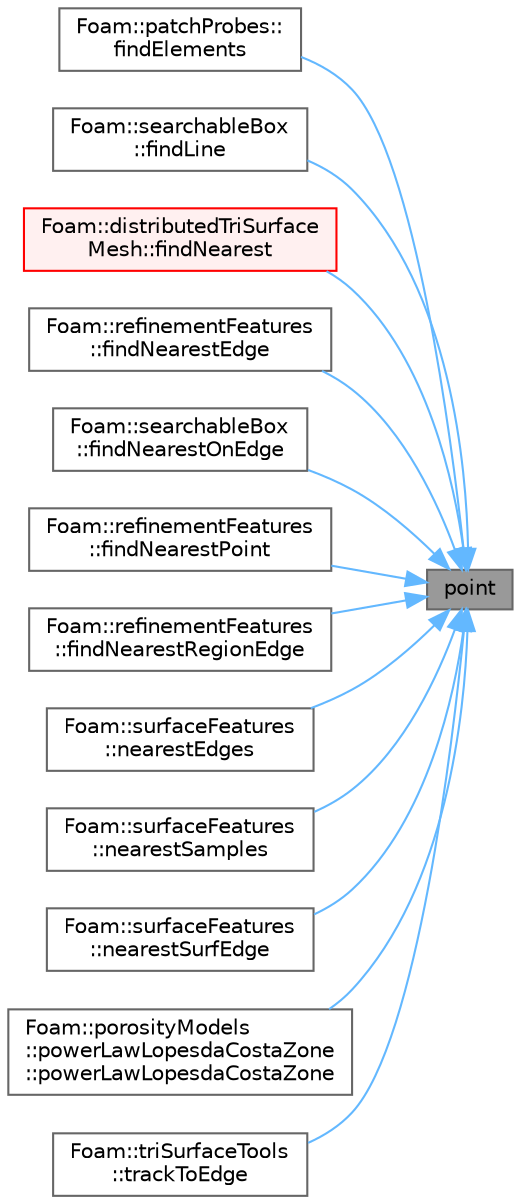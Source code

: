 digraph "point"
{
 // LATEX_PDF_SIZE
  bgcolor="transparent";
  edge [fontname=Helvetica,fontsize=10,labelfontname=Helvetica,labelfontsize=10];
  node [fontname=Helvetica,fontsize=10,shape=box,height=0.2,width=0.4];
  rankdir="RL";
  Node1 [id="Node000001",label="point",height=0.2,width=0.4,color="gray40", fillcolor="grey60", style="filled", fontcolor="black",tooltip=" "];
  Node1 -> Node2 [id="edge1_Node000001_Node000002",dir="back",color="steelblue1",style="solid",tooltip=" "];
  Node2 [id="Node000002",label="Foam::patchProbes::\lfindElements",height=0.2,width=0.4,color="grey40", fillcolor="white", style="filled",URL="$classFoam_1_1patchProbes.html#a4961d45d71fc3e82730510a628ddef80",tooltip=" "];
  Node1 -> Node3 [id="edge2_Node000001_Node000003",dir="back",color="steelblue1",style="solid",tooltip=" "];
  Node3 [id="Node000003",label="Foam::searchableBox\l::findLine",height=0.2,width=0.4,color="grey40", fillcolor="white", style="filled",URL="$classFoam_1_1searchableBox.html#aadce0231473476a2f789c287c0af3943",tooltip=" "];
  Node1 -> Node4 [id="edge3_Node000001_Node000004",dir="back",color="steelblue1",style="solid",tooltip=" "];
  Node4 [id="Node000004",label="Foam::distributedTriSurface\lMesh::findNearest",height=0.2,width=0.4,color="red", fillcolor="#FFF0F0", style="filled",URL="$classFoam_1_1distributedTriSurfaceMesh.html#ac968e745f1a4294205a3cf4936755409",tooltip=" "];
  Node1 -> Node6 [id="edge4_Node000001_Node000006",dir="back",color="steelblue1",style="solid",tooltip=" "];
  Node6 [id="Node000006",label="Foam::refinementFeatures\l::findNearestEdge",height=0.2,width=0.4,color="grey40", fillcolor="white", style="filled",URL="$classFoam_1_1refinementFeatures.html#a65f7221fcffc8cd4124db95a166c222f",tooltip=" "];
  Node1 -> Node7 [id="edge5_Node000001_Node000007",dir="back",color="steelblue1",style="solid",tooltip=" "];
  Node7 [id="Node000007",label="Foam::searchableBox\l::findNearestOnEdge",height=0.2,width=0.4,color="grey40", fillcolor="white", style="filled",URL="$classFoam_1_1searchableBox.html#a945928aebbefd2d65c7cd3807020bb93",tooltip=" "];
  Node1 -> Node8 [id="edge6_Node000001_Node000008",dir="back",color="steelblue1",style="solid",tooltip=" "];
  Node8 [id="Node000008",label="Foam::refinementFeatures\l::findNearestPoint",height=0.2,width=0.4,color="grey40", fillcolor="white", style="filled",URL="$classFoam_1_1refinementFeatures.html#a02ca0be1e44c1ac479b2f0a1e82bada5",tooltip=" "];
  Node1 -> Node9 [id="edge7_Node000001_Node000009",dir="back",color="steelblue1",style="solid",tooltip=" "];
  Node9 [id="Node000009",label="Foam::refinementFeatures\l::findNearestRegionEdge",height=0.2,width=0.4,color="grey40", fillcolor="white", style="filled",URL="$classFoam_1_1refinementFeatures.html#a446be44c7493a941d15d17ae45ba2581",tooltip=" "];
  Node1 -> Node10 [id="edge8_Node000001_Node000010",dir="back",color="steelblue1",style="solid",tooltip=" "];
  Node10 [id="Node000010",label="Foam::surfaceFeatures\l::nearestEdges",height=0.2,width=0.4,color="grey40", fillcolor="white", style="filled",URL="$classFoam_1_1surfaceFeatures.html#a87eba1a1148a3f534ea33e868d2b7dc0",tooltip=" "];
  Node1 -> Node11 [id="edge9_Node000001_Node000011",dir="back",color="steelblue1",style="solid",tooltip=" "];
  Node11 [id="Node000011",label="Foam::surfaceFeatures\l::nearestSamples",height=0.2,width=0.4,color="grey40", fillcolor="white", style="filled",URL="$classFoam_1_1surfaceFeatures.html#a8caf9c07d207027d6fe70f84175fa0af",tooltip=" "];
  Node1 -> Node12 [id="edge10_Node000001_Node000012",dir="back",color="steelblue1",style="solid",tooltip=" "];
  Node12 [id="Node000012",label="Foam::surfaceFeatures\l::nearestSurfEdge",height=0.2,width=0.4,color="grey40", fillcolor="white", style="filled",URL="$classFoam_1_1surfaceFeatures.html#a730a3cbbb390e79cc03a3f3deb361a0d",tooltip=" "];
  Node1 -> Node13 [id="edge11_Node000001_Node000013",dir="back",color="steelblue1",style="solid",tooltip=" "];
  Node13 [id="Node000013",label="Foam::porosityModels\l::powerLawLopesdaCostaZone\l::powerLawLopesdaCostaZone",height=0.2,width=0.4,color="grey40", fillcolor="white", style="filled",URL="$classFoam_1_1porosityModels_1_1powerLawLopesdaCostaZone.html#aefe3b8190138267eab02f5989454ad62",tooltip=" "];
  Node1 -> Node14 [id="edge12_Node000001_Node000014",dir="back",color="steelblue1",style="solid",tooltip=" "];
  Node14 [id="Node000014",label="Foam::triSurfaceTools\l::trackToEdge",height=0.2,width=0.4,color="grey40", fillcolor="white", style="filled",URL="$classFoam_1_1triSurfaceTools.html#a6d8fd04b37cd0ac3c45134c26f9ba40c",tooltip=" "];
}
